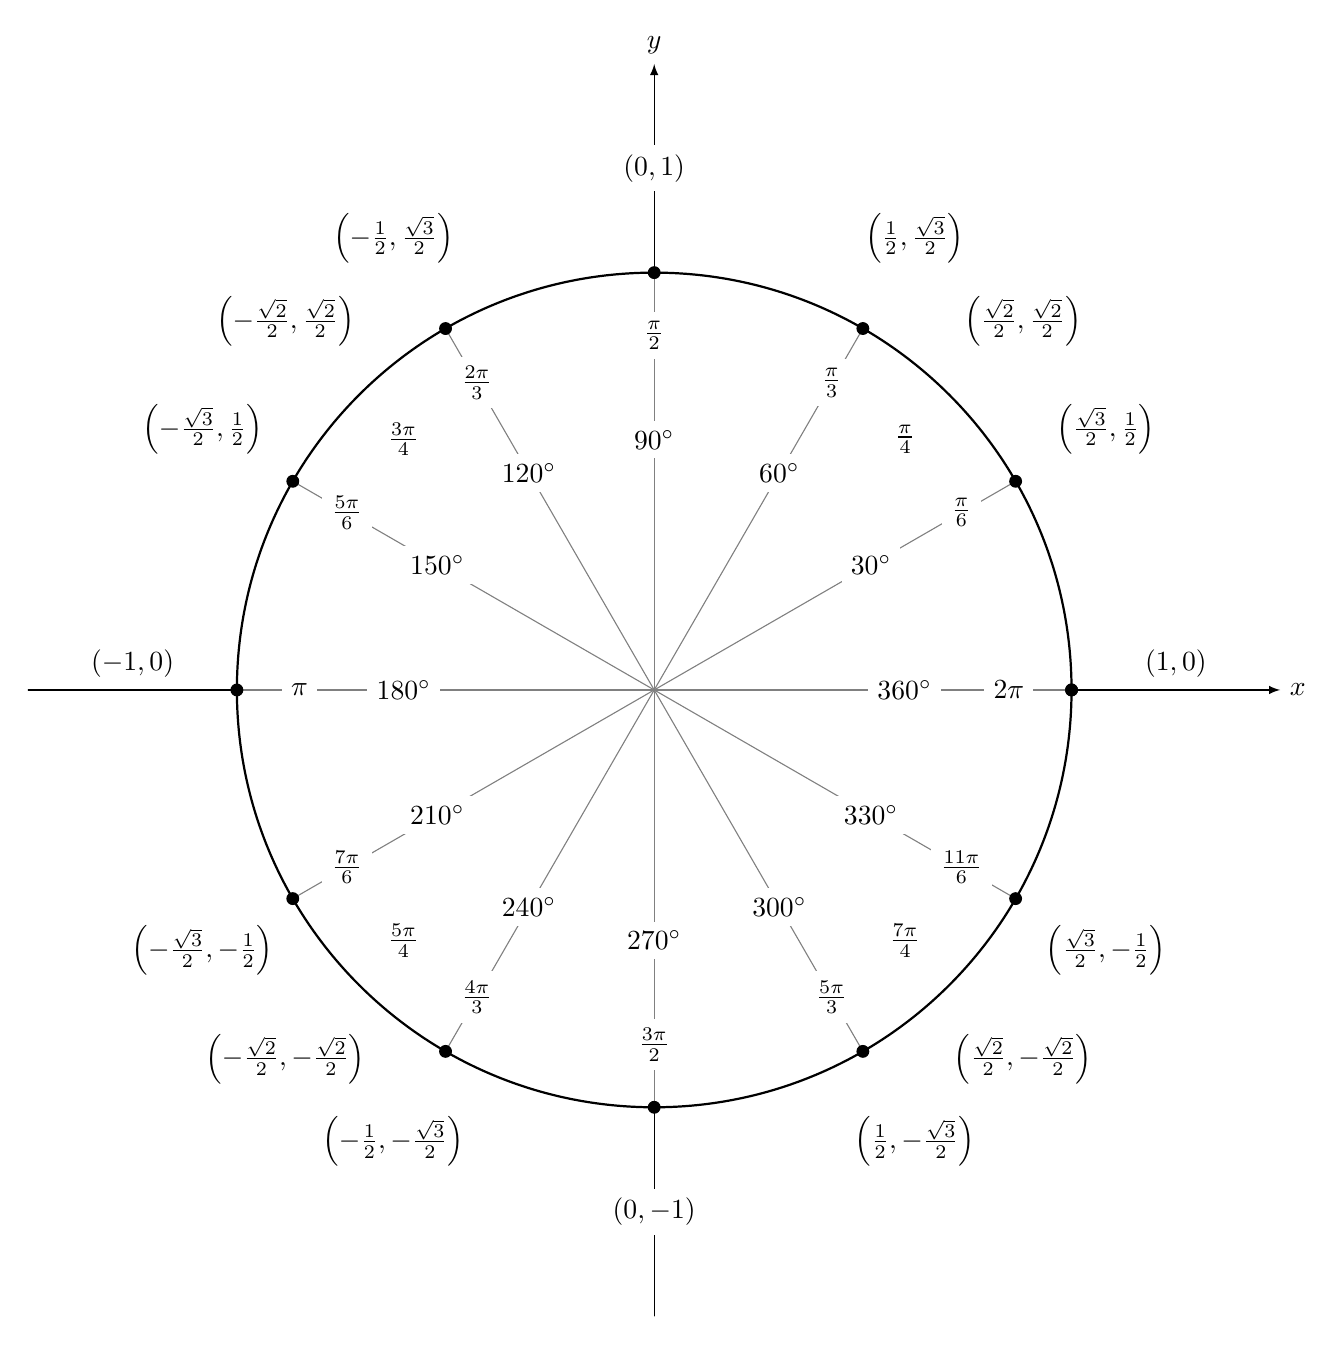 \begin{tikzpicture}[scale=5.3,cap=round,>=latex]
 % Unit circle
% Author: Supreme Aryal
% A unit circle with cosine and sine values for some
% common angles.

        % draw the coordinates
        \draw[->] (-1.5cm,0cm) -- (1.5cm,0cm) node[right,fill=white] {$x$};
        \draw[->] (0cm,-1.5cm) -- (0cm,1.5cm) node[above,fill=white] {$y$};

        % draw the unit circle
        \draw[thick] (0cm,0cm) circle(1cm);

        \foreach \x in {0,30,...,360} {
                % lines from center to point
                \draw[gray] (0cm,0cm) -- (\x:1cm);
                % dots at each point
                \filldraw[black] (\x:1cm) circle(0.4pt);
                % draw each angle in degrees
                \draw (\x:0.6cm) node[fill=white] {$\x^\circ$};
        }

        % draw each angle in radians
        \foreach \x/\xtext in {
            30/\frac{\pi}{6},
            45/\frac{\pi}{4},
            60/\frac{\pi}{3},
            90/\frac{\pi}{2},
            120/\frac{2\pi}{3},
            135/\frac{3\pi}{4},
            150/\frac{5\pi}{6},
            180/\pi,
            210/\frac{7\pi}{6},
            225/\frac{5\pi}{4},
            240/\frac{4\pi}{3},
            270/\frac{3\pi}{2},
            300/\frac{5\pi}{3},
            315/\frac{7\pi}{4},
            330/\frac{11\pi}{6},
            360/2\pi}
                \draw (\x:0.85cm) node[fill=white] {$\xtext$};

        \foreach \x/\xtext/\y in {
            % the coordinates for the first quadrant
            30/\frac{\sqrt{3}}{2}/\frac{1}{2},
            45/\frac{\sqrt{2}}{2}/\frac{\sqrt{2}}{2},
            60/\frac{1}{2}/\frac{\sqrt{3}}{2},
            % the coordinates for the second quadrant
            150/-\frac{\sqrt{3}}{2}/\frac{1}{2},
            135/-\frac{\sqrt{2}}{2}/\frac{\sqrt{2}}{2},
            120/-\frac{1}{2}/\frac{\sqrt{3}}{2},
            % the coordinates for the third quadrant
            210/-\frac{\sqrt{3}}{2}/-\frac{1}{2},
            225/-\frac{\sqrt{2}}{2}/-\frac{\sqrt{2}}{2},
            240/-\frac{1}{2}/-\frac{\sqrt{3}}{2},
            % the coordinates for the fourth quadrant
            330/\frac{\sqrt{3}}{2}/-\frac{1}{2},
            315/\frac{\sqrt{2}}{2}/-\frac{\sqrt{2}}{2},
            300/\frac{1}{2}/-\frac{\sqrt{3}}{2}}
                \draw (\x:1.25cm) node[fill=white] {$\left(\xtext,\y\right)$};

        % draw the horizontal and vertical coordinates
        % the placement is better this way
        \draw (-1.25cm,0cm) node[above=1pt] {$(-1,0)$}
              (1.25cm,0cm)  node[above=1pt] {$(1,0)$}
              (0cm,-1.25cm) node[fill=white] {$(0,-1)$}
              (0cm,1.25cm)  node[fill=white] {$(0,1)$};

\end{tikzpicture}
